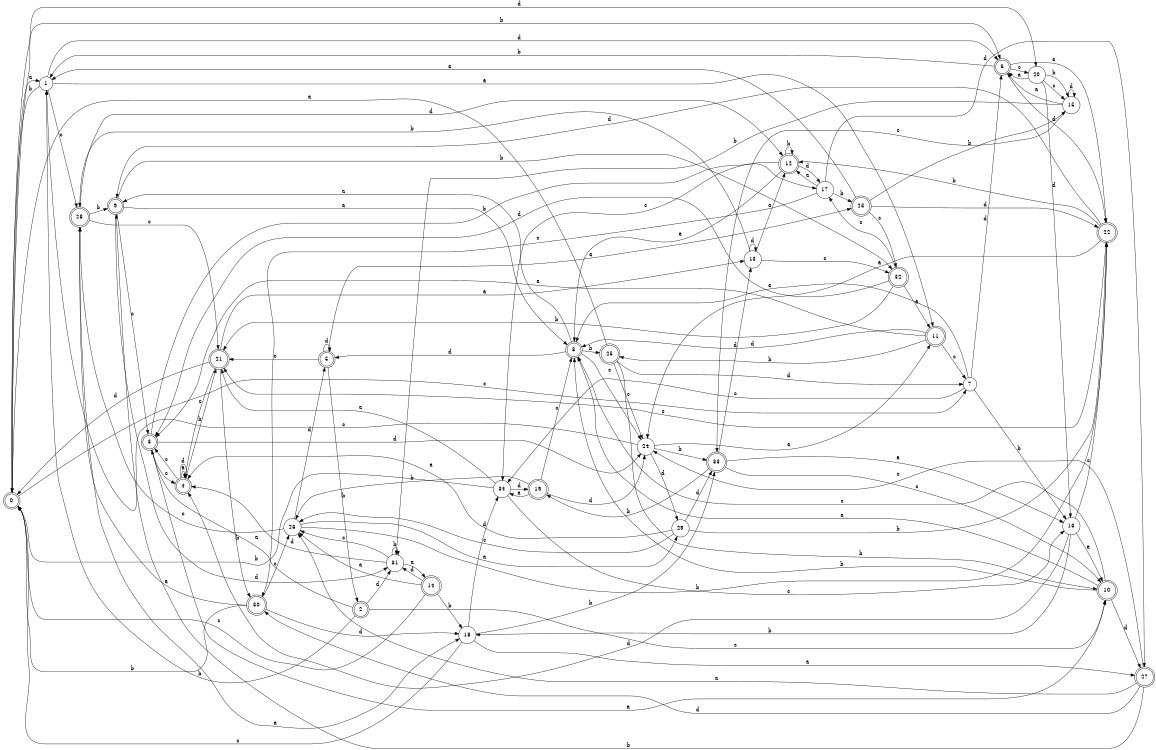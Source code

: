 digraph n28_1 {
__start0 [label="" shape="none"];

rankdir=LR;
size="8,5";

s0 [style="rounded,filled", color="black", fillcolor="white" shape="doublecircle", label="0"];
s1 [style="filled", color="black", fillcolor="white" shape="circle", label="1"];
s2 [style="rounded,filled", color="black", fillcolor="white" shape="doublecircle", label="2"];
s3 [style="rounded,filled", color="black", fillcolor="white" shape="doublecircle", label="3"];
s4 [style="rounded,filled", color="black", fillcolor="white" shape="doublecircle", label="4"];
s5 [style="rounded,filled", color="black", fillcolor="white" shape="doublecircle", label="5"];
s6 [style="rounded,filled", color="black", fillcolor="white" shape="doublecircle", label="6"];
s7 [style="filled", color="black", fillcolor="white" shape="circle", label="7"];
s8 [style="rounded,filled", color="black", fillcolor="white" shape="doublecircle", label="8"];
s9 [style="rounded,filled", color="black", fillcolor="white" shape="doublecircle", label="9"];
s10 [style="rounded,filled", color="black", fillcolor="white" shape="doublecircle", label="10"];
s11 [style="rounded,filled", color="black", fillcolor="white" shape="doublecircle", label="11"];
s12 [style="rounded,filled", color="black", fillcolor="white" shape="doublecircle", label="12"];
s13 [style="filled", color="black", fillcolor="white" shape="circle", label="13"];
s14 [style="rounded,filled", color="black", fillcolor="white" shape="doublecircle", label="14"];
s15 [style="filled", color="black", fillcolor="white" shape="circle", label="15"];
s16 [style="filled", color="black", fillcolor="white" shape="circle", label="16"];
s17 [style="filled", color="black", fillcolor="white" shape="circle", label="17"];
s18 [style="filled", color="black", fillcolor="white" shape="circle", label="18"];
s19 [style="rounded,filled", color="black", fillcolor="white" shape="doublecircle", label="19"];
s20 [style="filled", color="black", fillcolor="white" shape="circle", label="20"];
s21 [style="rounded,filled", color="black", fillcolor="white" shape="doublecircle", label="21"];
s22 [style="rounded,filled", color="black", fillcolor="white" shape="doublecircle", label="22"];
s23 [style="rounded,filled", color="black", fillcolor="white" shape="doublecircle", label="23"];
s24 [style="filled", color="black", fillcolor="white" shape="circle", label="24"];
s25 [style="rounded,filled", color="black", fillcolor="white" shape="doublecircle", label="25"];
s26 [style="filled", color="black", fillcolor="white" shape="circle", label="26"];
s27 [style="rounded,filled", color="black", fillcolor="white" shape="doublecircle", label="27"];
s28 [style="rounded,filled", color="black", fillcolor="white" shape="doublecircle", label="28"];
s29 [style="filled", color="black", fillcolor="white" shape="circle", label="29"];
s30 [style="rounded,filled", color="black", fillcolor="white" shape="doublecircle", label="30"];
s31 [style="filled", color="black", fillcolor="white" shape="circle", label="31"];
s32 [style="rounded,filled", color="black", fillcolor="white" shape="doublecircle", label="32"];
s33 [style="rounded,filled", color="black", fillcolor="white" shape="doublecircle", label="33"];
s34 [style="filled", color="black", fillcolor="white" shape="circle", label="34"];
s0 -> s1 [label="a"];
s0 -> s6 [label="b"];
s0 -> s7 [label="c"];
s0 -> s20 [label="d"];
s1 -> s11 [label="a"];
s1 -> s0 [label="b"];
s1 -> s28 [label="c"];
s1 -> s6 [label="d"];
s2 -> s3 [label="a"];
s2 -> s1 [label="b"];
s2 -> s10 [label="c"];
s2 -> s31 [label="d"];
s3 -> s10 [label="a"];
s3 -> s17 [label="b"];
s3 -> s4 [label="c"];
s3 -> s24 [label="d"];
s4 -> s4 [label="a"];
s4 -> s21 [label="b"];
s4 -> s3 [label="c"];
s4 -> s4 [label="d"];
s5 -> s23 [label="a"];
s5 -> s2 [label="b"];
s5 -> s21 [label="c"];
s5 -> s5 [label="d"];
s6 -> s22 [label="a"];
s6 -> s1 [label="b"];
s6 -> s20 [label="c"];
s6 -> s22 [label="d"];
s7 -> s8 [label="a"];
s7 -> s16 [label="b"];
s7 -> s34 [label="c"];
s7 -> s6 [label="d"];
s8 -> s9 [label="a"];
s8 -> s25 [label="b"];
s8 -> s24 [label="c"];
s8 -> s5 [label="d"];
s9 -> s8 [label="a"];
s9 -> s32 [label="b"];
s9 -> s3 [label="c"];
s9 -> s31 [label="d"];
s10 -> s8 [label="a"];
s10 -> s8 [label="b"];
s10 -> s8 [label="c"];
s10 -> s27 [label="d"];
s11 -> s3 [label="a"];
s11 -> s25 [label="b"];
s11 -> s7 [label="c"];
s11 -> s8 [label="d"];
s12 -> s8 [label="a"];
s12 -> s12 [label="b"];
s12 -> s34 [label="c"];
s12 -> s17 [label="d"];
s13 -> s12 [label="a"];
s13 -> s28 [label="b"];
s13 -> s32 [label="c"];
s13 -> s13 [label="d"];
s14 -> s26 [label="a"];
s14 -> s18 [label="b"];
s14 -> s0 [label="c"];
s14 -> s31 [label="d"];
s15 -> s6 [label="a"];
s15 -> s31 [label="b"];
s15 -> s33 [label="c"];
s15 -> s15 [label="d"];
s16 -> s10 [label="a"];
s16 -> s18 [label="b"];
s16 -> s22 [label="c"];
s16 -> s4 [label="d"];
s17 -> s12 [label="a"];
s17 -> s23 [label="b"];
s17 -> s30 [label="c"];
s17 -> s27 [label="d"];
s18 -> s27 [label="a"];
s18 -> s33 [label="b"];
s18 -> s0 [label="c"];
s18 -> s34 [label="d"];
s19 -> s34 [label="a"];
s19 -> s26 [label="b"];
s19 -> s8 [label="c"];
s19 -> s24 [label="d"];
s20 -> s6 [label="a"];
s20 -> s15 [label="b"];
s20 -> s15 [label="c"];
s20 -> s16 [label="d"];
s21 -> s13 [label="a"];
s21 -> s30 [label="b"];
s21 -> s4 [label="c"];
s21 -> s0 [label="d"];
s22 -> s24 [label="a"];
s22 -> s12 [label="b"];
s22 -> s21 [label="c"];
s22 -> s9 [label="d"];
s23 -> s1 [label="a"];
s23 -> s15 [label="b"];
s23 -> s32 [label="c"];
s23 -> s22 [label="d"];
s24 -> s11 [label="a"];
s24 -> s33 [label="b"];
s24 -> s1 [label="c"];
s24 -> s29 [label="d"];
s25 -> s0 [label="a"];
s25 -> s10 [label="b"];
s25 -> s24 [label="c"];
s25 -> s7 [label="d"];
s26 -> s29 [label="a"];
s26 -> s22 [label="b"];
s26 -> s28 [label="c"];
s26 -> s5 [label="d"];
s27 -> s26 [label="a"];
s27 -> s9 [label="b"];
s27 -> s24 [label="c"];
s27 -> s30 [label="d"];
s28 -> s18 [label="a"];
s28 -> s9 [label="b"];
s28 -> s21 [label="c"];
s28 -> s12 [label="d"];
s29 -> s4 [label="a"];
s29 -> s22 [label="b"];
s29 -> s26 [label="c"];
s29 -> s33 [label="d"];
s30 -> s28 [label="a"];
s30 -> s0 [label="b"];
s30 -> s26 [label="c"];
s30 -> s18 [label="d"];
s31 -> s14 [label="a"];
s31 -> s31 [label="b"];
s31 -> s26 [label="c"];
s31 -> s4 [label="d"];
s32 -> s11 [label="a"];
s32 -> s21 [label="b"];
s32 -> s17 [label="c"];
s32 -> s3 [label="d"];
s33 -> s16 [label="a"];
s33 -> s19 [label="b"];
s33 -> s10 [label="c"];
s33 -> s13 [label="d"];
s34 -> s21 [label="a"];
s34 -> s0 [label="b"];
s34 -> s16 [label="c"];
s34 -> s19 [label="d"];

}